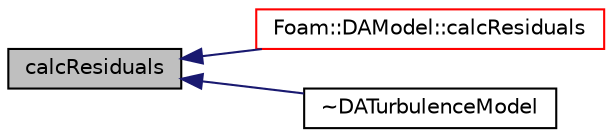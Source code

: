 digraph "calcResiduals"
{
  bgcolor="transparent";
  edge [fontname="Helvetica",fontsize="10",labelfontname="Helvetica",labelfontsize="10"];
  node [fontname="Helvetica",fontsize="10",shape=record];
  rankdir="LR";
  Node106 [label="calcResiduals",height=0.2,width=0.4,color="black", fillcolor="grey75", style="filled", fontcolor="black"];
  Node106 -> Node107 [dir="back",color="midnightblue",fontsize="10",style="solid",fontname="Helvetica"];
  Node107 [label="Foam::DAModel::calcResiduals",height=0.2,width=0.4,color="red",URL="$classFoam_1_1DAModel.html#a4b38dbac981107ec6386d78322323535",tooltip="calculate the residuals for model state variables "];
  Node106 -> Node118 [dir="back",color="midnightblue",fontsize="10",style="solid",fontname="Helvetica"];
  Node118 [label="~DATurbulenceModel",height=0.2,width=0.4,color="black",URL="$classFoam_1_1DATurbulenceModel.html#a4da443a900be70678681adc3cb584741"];
}
